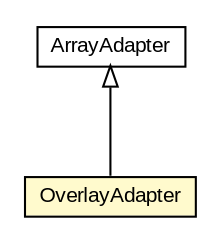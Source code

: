 #!/usr/local/bin/dot
#
# Class diagram 
# Generated by UMLGraph version R5_6-24-gf6e263 (http://www.umlgraph.org/)
#

digraph G {
	edge [fontname="arial",fontsize=10,labelfontname="arial",labelfontsize=10];
	node [fontname="arial",fontsize=10,shape=plaintext];
	nodesep=0.25;
	ranksep=0.5;
	// org.osmdroid.samplefragments.layers.OverlayAdapter
	c217989 [label=<<table title="org.osmdroid.samplefragments.layers.OverlayAdapter" border="0" cellborder="1" cellspacing="0" cellpadding="2" port="p" bgcolor="lemonChiffon" href="./OverlayAdapter.html">
		<tr><td><table border="0" cellspacing="0" cellpadding="1">
<tr><td align="center" balign="center"> OverlayAdapter </td></tr>
		</table></td></tr>
		</table>>, URL="./OverlayAdapter.html", fontname="arial", fontcolor="black", fontsize=10.0];
	//org.osmdroid.samplefragments.layers.OverlayAdapter extends ArrayAdapter
	c218380:p -> c217989:p [dir=back,arrowtail=empty];
	// ArrayAdapter
	c218380[label=<<table title="ArrayAdapter" border="0" cellborder="1" cellspacing="0" cellpadding="2" port="p" href="http://java.sun.com/j2se/1.4.2/docs/api//ArrayAdapter.html">
		<tr><td><table border="0" cellspacing="0" cellpadding="1">
<tr><td align="center" balign="center"> ArrayAdapter </td></tr>
		</table></td></tr>
		</table>>, fontname="arial", fontcolor="black", fontsize=10.0];
}

